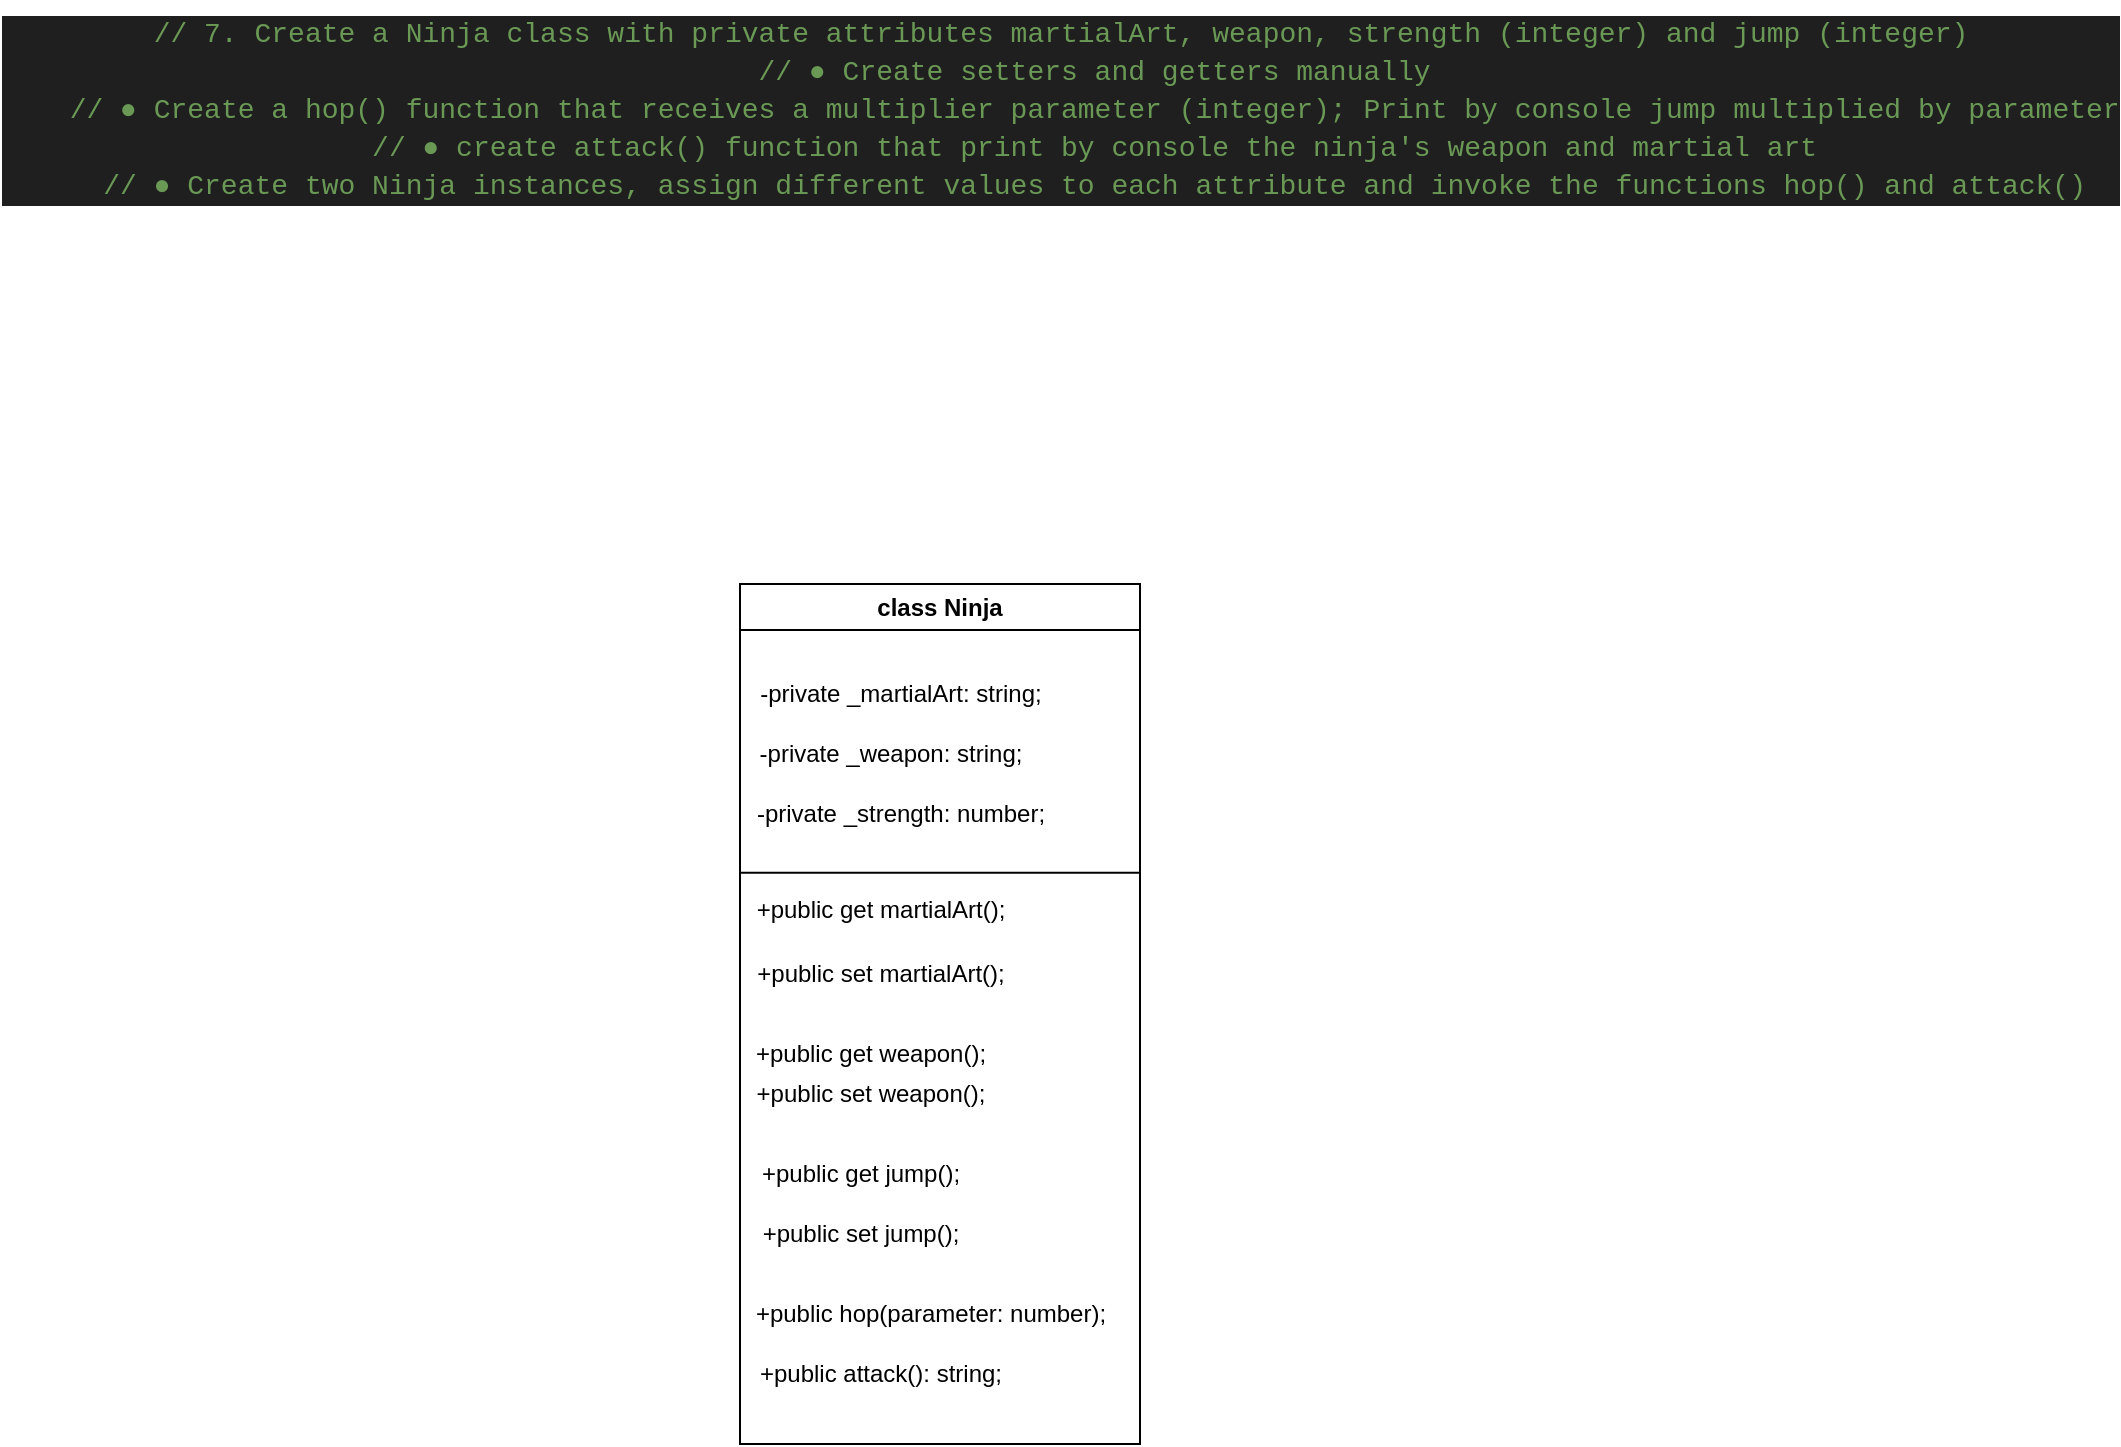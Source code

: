 <mxfile>
    <diagram id="KHhki7V7_95tNbIg98s9" name="Page-1">
        <mxGraphModel dx="1443" dy="321" grid="1" gridSize="10" guides="1" tooltips="1" connect="1" arrows="1" fold="1" page="1" pageScale="1" pageWidth="850" pageHeight="1100" math="0" shadow="0">
            <root>
                <mxCell id="0"/>
                <mxCell id="1" parent="0"/>
                <mxCell id="2" value="&lt;div style=&quot;color: rgb(204, 204, 204); background-color: rgb(31, 31, 31); font-family: Consolas, &amp;quot;Courier New&amp;quot;, monospace; font-size: 14px; line-height: 19px; white-space-collapse: preserve;&quot;&gt;&lt;div style=&quot;color: rgb(204, 204, 204); line-height: 19px;&quot;&gt;&lt;div&gt;&lt;span style=&quot;color: #6a9955;&quot;&gt;// 7. Create a Ninja class with private attributes martialArt, weapon, strength (integer) and jump (integer)&lt;/span&gt;&lt;/div&gt;&lt;div&gt;&lt;span style=&quot;color: #cccccc;&quot;&gt;&amp;nbsp; &amp;nbsp; &lt;/span&gt;&lt;span style=&quot;color: #6a9955;&quot;&gt;// ● Create setters and getters manually&lt;/span&gt;&lt;/div&gt;&lt;div&gt;&lt;span style=&quot;color: #cccccc;&quot;&gt;&amp;nbsp; &amp;nbsp; &lt;/span&gt;&lt;span style=&quot;color: #6a9955;&quot;&gt;// ● Create a hop() function that receives a multiplier parameter (integer); Print by console jump multiplied by parameter&lt;/span&gt;&lt;/div&gt;&lt;div&gt;&lt;span style=&quot;color: #cccccc;&quot;&gt;&amp;nbsp; &amp;nbsp; &lt;/span&gt;&lt;span style=&quot;color: #6a9955;&quot;&gt;// ● create attack() function that print by console the ninja&#39;s weapon and martial art&lt;/span&gt;&lt;/div&gt;&lt;div&gt;&lt;span style=&quot;color: #cccccc;&quot;&gt;&amp;nbsp; &amp;nbsp; &lt;/span&gt;&lt;span style=&quot;color: #6a9955;&quot;&gt;// ● Create two Ninja instances, assign different values to each attribute and invoke the functions hop() and attack()&lt;/span&gt;&lt;/div&gt;&lt;/div&gt;&lt;/div&gt;" style="text;html=1;align=center;verticalAlign=middle;resizable=0;points=[];autosize=1;strokeColor=none;fillColor=none;" vertex="1" parent="1">
                    <mxGeometry x="-385" y="58" width="990" height="110" as="geometry"/>
                </mxCell>
                <mxCell id="3" value="class Ninja" style="swimlane;whiteSpace=wrap;html=1;" vertex="1" parent="1">
                    <mxGeometry x="-50" y="350" width="200" height="430" as="geometry"/>
                </mxCell>
                <mxCell id="4" value="-private _martialArt: string;" style="text;html=1;align=center;verticalAlign=middle;resizable=0;points=[];autosize=1;strokeColor=none;fillColor=none;" vertex="1" parent="3">
                    <mxGeometry y="40" width="160" height="30" as="geometry"/>
                </mxCell>
                <mxCell id="5" value="-private _weapon: string;" style="text;html=1;align=center;verticalAlign=middle;resizable=0;points=[];autosize=1;strokeColor=none;fillColor=none;" vertex="1" parent="3">
                    <mxGeometry y="70" width="150" height="30" as="geometry"/>
                </mxCell>
                <mxCell id="6" value="-private _strength: number;" style="text;html=1;align=center;verticalAlign=middle;resizable=0;points=[];autosize=1;strokeColor=none;fillColor=none;" vertex="1" parent="3">
                    <mxGeometry x="-5" y="100" width="170" height="30" as="geometry"/>
                </mxCell>
                <mxCell id="7" value="" style="endArrow=none;html=1;entryX=1;entryY=0.75;entryDx=0;entryDy=0;exitX=0;exitY=0.75;exitDx=0;exitDy=0;" edge="1" parent="3">
                    <mxGeometry width="50" height="50" relative="1" as="geometry">
                        <mxPoint y="144.38" as="sourcePoint"/>
                        <mxPoint x="200" y="144.38" as="targetPoint"/>
                    </mxGeometry>
                </mxCell>
                <mxCell id="8" value="+public hop(parameter: number);" style="text;html=1;align=center;verticalAlign=middle;resizable=0;points=[];autosize=1;strokeColor=none;fillColor=none;" vertex="1" parent="3">
                    <mxGeometry x="-5" y="350" width="200" height="30" as="geometry"/>
                </mxCell>
                <mxCell id="11" value="+public attack(): string;" style="text;html=1;align=center;verticalAlign=middle;resizable=0;points=[];autosize=1;strokeColor=none;fillColor=none;" vertex="1" parent="3">
                    <mxGeometry y="380" width="140" height="30" as="geometry"/>
                </mxCell>
                <mxCell id="13" value="+public set martialArt();" style="text;html=1;align=center;verticalAlign=middle;resizable=0;points=[];autosize=1;strokeColor=none;fillColor=none;" vertex="1" parent="3">
                    <mxGeometry x="-5" y="180" width="150" height="30" as="geometry"/>
                </mxCell>
                <mxCell id="14" value="+public get jump();" style="text;html=1;align=center;verticalAlign=middle;resizable=0;points=[];autosize=1;strokeColor=none;fillColor=none;" vertex="1" parent="3">
                    <mxGeometry y="280" width="120" height="30" as="geometry"/>
                </mxCell>
                <mxCell id="15" value="+public set jump();" style="text;html=1;align=center;verticalAlign=middle;resizable=0;points=[];autosize=1;strokeColor=none;fillColor=none;" vertex="1" parent="3">
                    <mxGeometry y="310" width="120" height="30" as="geometry"/>
                </mxCell>
                <mxCell id="16" value="+public get weapon();" style="text;html=1;align=center;verticalAlign=middle;resizable=0;points=[];autosize=1;strokeColor=none;fillColor=none;" vertex="1" parent="3">
                    <mxGeometry x="-5" y="220" width="140" height="30" as="geometry"/>
                </mxCell>
                <mxCell id="17" value="+public set weapon();" style="text;html=1;align=center;verticalAlign=middle;resizable=0;points=[];autosize=1;strokeColor=none;fillColor=none;" vertex="1" parent="3">
                    <mxGeometry x="-5" y="240" width="140" height="30" as="geometry"/>
                </mxCell>
                <mxCell id="12" value="+public get martialArt();" style="text;html=1;align=center;verticalAlign=middle;resizable=0;points=[];autosize=1;strokeColor=none;fillColor=none;" vertex="1" parent="1">
                    <mxGeometry x="-55" y="498" width="150" height="30" as="geometry"/>
                </mxCell>
            </root>
        </mxGraphModel>
    </diagram>
</mxfile>